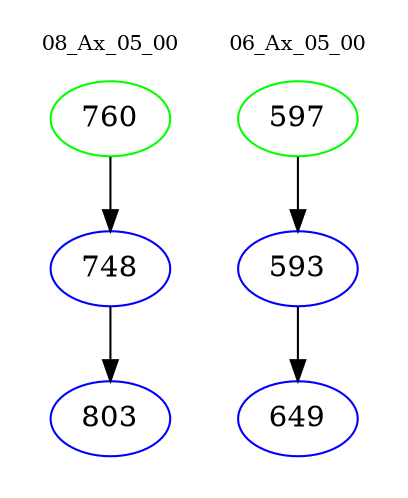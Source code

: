 digraph{
subgraph cluster_0 {
color = white
label = "08_Ax_05_00";
fontsize=10;
T0_760 [label="760", color="green"]
T0_760 -> T0_748 [color="black"]
T0_748 [label="748", color="blue"]
T0_748 -> T0_803 [color="black"]
T0_803 [label="803", color="blue"]
}
subgraph cluster_1 {
color = white
label = "06_Ax_05_00";
fontsize=10;
T1_597 [label="597", color="green"]
T1_597 -> T1_593 [color="black"]
T1_593 [label="593", color="blue"]
T1_593 -> T1_649 [color="black"]
T1_649 [label="649", color="blue"]
}
}
